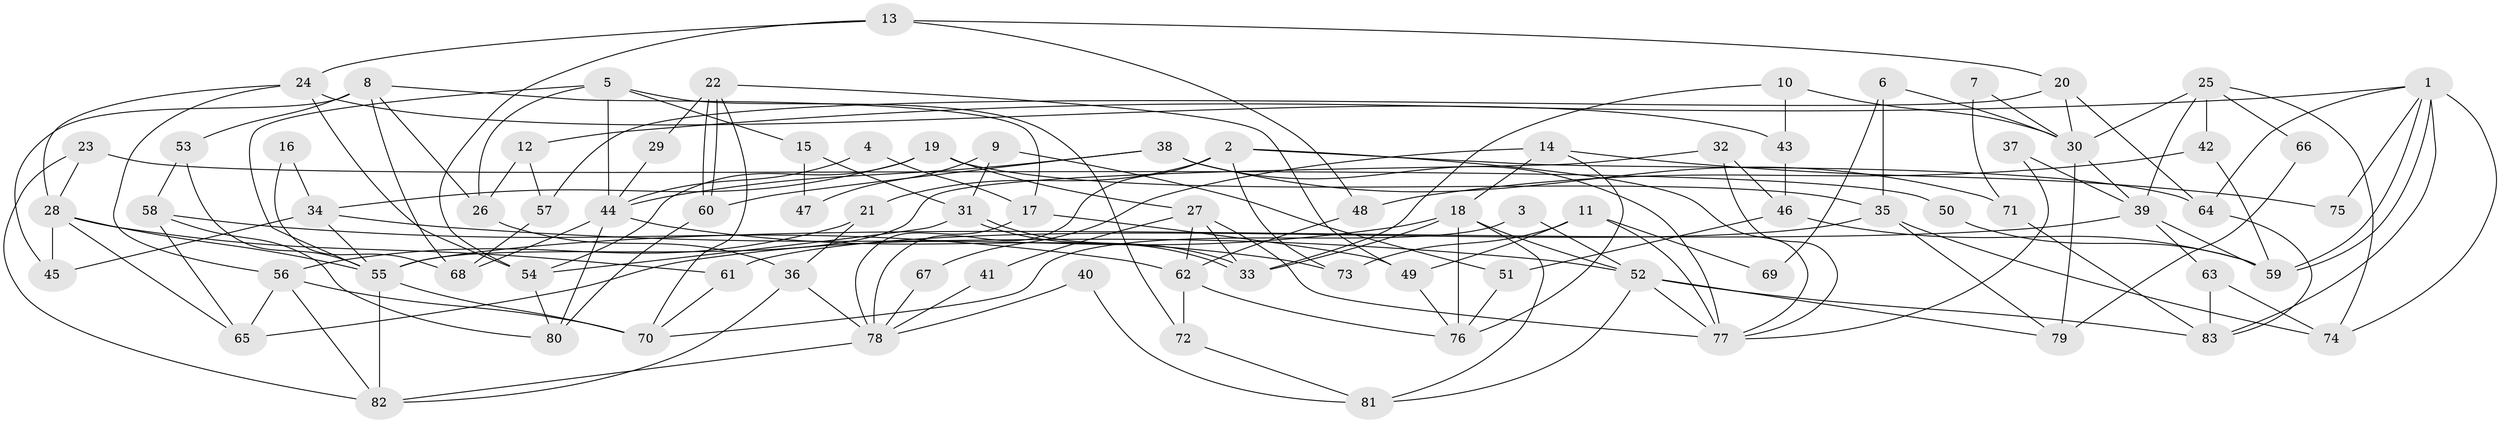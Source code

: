 // coarse degree distribution, {8: 0.05555555555555555, 6: 0.14814814814814814, 7: 0.1111111111111111, 2: 0.12962962962962962, 3: 0.2037037037037037, 5: 0.07407407407407407, 4: 0.2222222222222222, 9: 0.018518518518518517, 10: 0.037037037037037035}
// Generated by graph-tools (version 1.1) at 2025/52/02/27/25 19:52:09]
// undirected, 83 vertices, 166 edges
graph export_dot {
graph [start="1"]
  node [color=gray90,style=filled];
  1;
  2;
  3;
  4;
  5;
  6;
  7;
  8;
  9;
  10;
  11;
  12;
  13;
  14;
  15;
  16;
  17;
  18;
  19;
  20;
  21;
  22;
  23;
  24;
  25;
  26;
  27;
  28;
  29;
  30;
  31;
  32;
  33;
  34;
  35;
  36;
  37;
  38;
  39;
  40;
  41;
  42;
  43;
  44;
  45;
  46;
  47;
  48;
  49;
  50;
  51;
  52;
  53;
  54;
  55;
  56;
  57;
  58;
  59;
  60;
  61;
  62;
  63;
  64;
  65;
  66;
  67;
  68;
  69;
  70;
  71;
  72;
  73;
  74;
  75;
  76;
  77;
  78;
  79;
  80;
  81;
  82;
  83;
  1 -- 83;
  1 -- 59;
  1 -- 59;
  1 -- 12;
  1 -- 64;
  1 -- 74;
  1 -- 75;
  2 -- 77;
  2 -- 73;
  2 -- 21;
  2 -- 64;
  2 -- 78;
  3 -- 70;
  3 -- 52;
  4 -- 17;
  4 -- 44;
  5 -- 26;
  5 -- 55;
  5 -- 15;
  5 -- 44;
  5 -- 72;
  6 -- 35;
  6 -- 30;
  6 -- 69;
  7 -- 30;
  7 -- 71;
  8 -- 45;
  8 -- 53;
  8 -- 17;
  8 -- 26;
  8 -- 68;
  9 -- 51;
  9 -- 31;
  9 -- 47;
  10 -- 33;
  10 -- 30;
  10 -- 43;
  11 -- 49;
  11 -- 77;
  11 -- 69;
  11 -- 73;
  12 -- 26;
  12 -- 57;
  13 -- 54;
  13 -- 20;
  13 -- 24;
  13 -- 48;
  14 -- 76;
  14 -- 18;
  14 -- 67;
  14 -- 75;
  15 -- 31;
  15 -- 47;
  16 -- 34;
  16 -- 68;
  17 -- 78;
  17 -- 49;
  18 -- 65;
  18 -- 52;
  18 -- 33;
  18 -- 76;
  18 -- 81;
  19 -- 27;
  19 -- 34;
  19 -- 35;
  19 -- 54;
  20 -- 64;
  20 -- 30;
  20 -- 57;
  21 -- 56;
  21 -- 36;
  22 -- 49;
  22 -- 60;
  22 -- 60;
  22 -- 29;
  22 -- 70;
  23 -- 28;
  23 -- 82;
  23 -- 50;
  24 -- 56;
  24 -- 28;
  24 -- 43;
  24 -- 54;
  25 -- 74;
  25 -- 42;
  25 -- 30;
  25 -- 39;
  25 -- 66;
  26 -- 36;
  27 -- 77;
  27 -- 33;
  27 -- 41;
  27 -- 62;
  28 -- 61;
  28 -- 45;
  28 -- 55;
  28 -- 65;
  29 -- 44;
  30 -- 39;
  30 -- 79;
  31 -- 54;
  31 -- 33;
  31 -- 33;
  32 -- 55;
  32 -- 77;
  32 -- 46;
  34 -- 52;
  34 -- 55;
  34 -- 45;
  35 -- 74;
  35 -- 61;
  35 -- 79;
  36 -- 82;
  36 -- 78;
  37 -- 39;
  37 -- 77;
  38 -- 44;
  38 -- 60;
  38 -- 71;
  38 -- 77;
  39 -- 59;
  39 -- 55;
  39 -- 63;
  40 -- 81;
  40 -- 78;
  41 -- 78;
  42 -- 59;
  42 -- 48;
  43 -- 46;
  44 -- 68;
  44 -- 73;
  44 -- 80;
  46 -- 51;
  46 -- 59;
  48 -- 62;
  49 -- 76;
  50 -- 59;
  51 -- 76;
  52 -- 79;
  52 -- 81;
  52 -- 77;
  52 -- 83;
  53 -- 55;
  53 -- 58;
  54 -- 80;
  55 -- 70;
  55 -- 82;
  56 -- 82;
  56 -- 70;
  56 -- 65;
  57 -- 68;
  58 -- 80;
  58 -- 65;
  58 -- 62;
  60 -- 80;
  61 -- 70;
  62 -- 72;
  62 -- 76;
  63 -- 83;
  63 -- 74;
  64 -- 83;
  66 -- 79;
  67 -- 78;
  71 -- 83;
  72 -- 81;
  78 -- 82;
}
